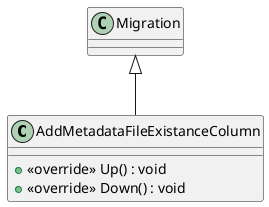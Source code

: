 @startuml
class AddMetadataFileExistanceColumn {
    + <<override>> Up() : void
    + <<override>> Down() : void
}
Migration <|-- AddMetadataFileExistanceColumn
@enduml
